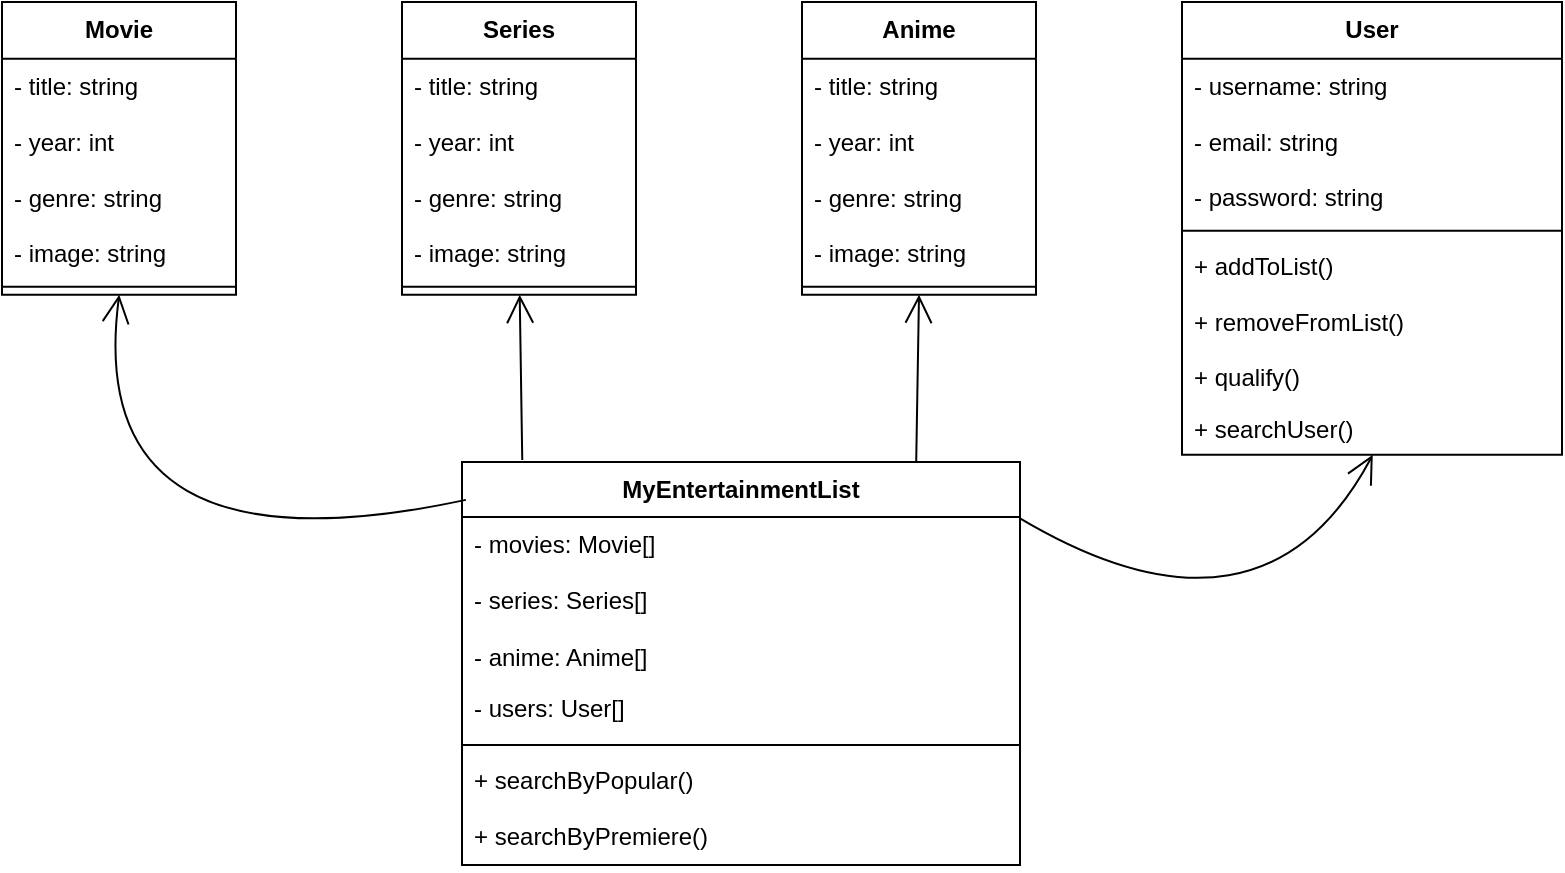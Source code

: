 <mxfile version="24.3.0" type="device">
  <diagram id="UZXJ_m2pab3PtxKkziKr" name="Página-1">
    <mxGraphModel dx="1674" dy="780" grid="1" gridSize="10" guides="1" tooltips="1" connect="1" arrows="1" fold="1" page="1" pageScale="1" pageWidth="827" pageHeight="1169" math="0" shadow="0">
      <root>
        <mxCell id="0" />
        <mxCell id="1" parent="0" />
        <mxCell id="2" value="Movie" style="swimlane;fontStyle=1;align=center;verticalAlign=top;childLayout=stackLayout;horizontal=1;startSize=28.4;horizontalStack=0;resizeParent=1;resizeParentMax=0;resizeLast=0;collapsible=0;marginBottom=0;" parent="1" vertex="1">
          <mxGeometry x="20" y="200" width="117" height="146.4" as="geometry" />
        </mxCell>
        <mxCell id="3" value="- title: string" style="text;strokeColor=none;fillColor=none;align=left;verticalAlign=top;spacingLeft=4;spacingRight=4;overflow=hidden;rotatable=0;points=[[0,0.5],[1,0.5]];portConstraint=eastwest;" parent="2" vertex="1">
          <mxGeometry y="28.4" width="117" height="28" as="geometry" />
        </mxCell>
        <mxCell id="4" value="- year: int" style="text;strokeColor=none;fillColor=none;align=left;verticalAlign=top;spacingLeft=4;spacingRight=4;overflow=hidden;rotatable=0;points=[[0,0.5],[1,0.5]];portConstraint=eastwest;" parent="2" vertex="1">
          <mxGeometry y="56.4" width="117" height="28" as="geometry" />
        </mxCell>
        <mxCell id="5" value="- genre: string" style="text;strokeColor=none;fillColor=none;align=left;verticalAlign=top;spacingLeft=4;spacingRight=4;overflow=hidden;rotatable=0;points=[[0,0.5],[1,0.5]];portConstraint=eastwest;" parent="2" vertex="1">
          <mxGeometry y="84.4" width="117" height="28" as="geometry" />
        </mxCell>
        <mxCell id="-aRihf_QjSl5-fY7ULlI-38" value="- image: string" style="text;strokeColor=none;fillColor=none;align=left;verticalAlign=top;spacingLeft=4;spacingRight=4;overflow=hidden;rotatable=0;points=[[0,0.5],[1,0.5]];portConstraint=eastwest;whiteSpace=wrap;html=1;" vertex="1" parent="2">
          <mxGeometry y="112.4" width="117" height="26" as="geometry" />
        </mxCell>
        <mxCell id="6" style="line;strokeWidth=1;fillColor=none;align=left;verticalAlign=middle;spacingTop=-1;spacingLeft=3;spacingRight=3;rotatable=0;labelPosition=right;points=[];portConstraint=eastwest;strokeColor=inherit;" parent="2" vertex="1">
          <mxGeometry y="138.4" width="117" height="8" as="geometry" />
        </mxCell>
        <mxCell id="8" value="Series" style="swimlane;fontStyle=1;align=center;verticalAlign=top;childLayout=stackLayout;horizontal=1;startSize=28.4;horizontalStack=0;resizeParent=1;resizeParentMax=0;resizeLast=0;collapsible=0;marginBottom=0;" parent="1" vertex="1">
          <mxGeometry x="220" y="200" width="117" height="146.4" as="geometry" />
        </mxCell>
        <mxCell id="9" value="- title: string" style="text;strokeColor=none;fillColor=none;align=left;verticalAlign=top;spacingLeft=4;spacingRight=4;overflow=hidden;rotatable=0;points=[[0,0.5],[1,0.5]];portConstraint=eastwest;" parent="8" vertex="1">
          <mxGeometry y="28.4" width="117" height="28" as="geometry" />
        </mxCell>
        <mxCell id="10" value="- year: int" style="text;strokeColor=none;fillColor=none;align=left;verticalAlign=top;spacingLeft=4;spacingRight=4;overflow=hidden;rotatable=0;points=[[0,0.5],[1,0.5]];portConstraint=eastwest;" parent="8" vertex="1">
          <mxGeometry y="56.4" width="117" height="28" as="geometry" />
        </mxCell>
        <mxCell id="11" value="- genre: string" style="text;strokeColor=none;fillColor=none;align=left;verticalAlign=top;spacingLeft=4;spacingRight=4;overflow=hidden;rotatable=0;points=[[0,0.5],[1,0.5]];portConstraint=eastwest;" parent="8" vertex="1">
          <mxGeometry y="84.4" width="117" height="28" as="geometry" />
        </mxCell>
        <mxCell id="-aRihf_QjSl5-fY7ULlI-39" value="- image: string" style="text;strokeColor=none;fillColor=none;align=left;verticalAlign=top;spacingLeft=4;spacingRight=4;overflow=hidden;rotatable=0;points=[[0,0.5],[1,0.5]];portConstraint=eastwest;whiteSpace=wrap;html=1;" vertex="1" parent="8">
          <mxGeometry y="112.4" width="117" height="26" as="geometry" />
        </mxCell>
        <mxCell id="12" style="line;strokeWidth=1;fillColor=none;align=left;verticalAlign=middle;spacingTop=-1;spacingLeft=3;spacingRight=3;rotatable=0;labelPosition=right;points=[];portConstraint=eastwest;strokeColor=inherit;" parent="8" vertex="1">
          <mxGeometry y="138.4" width="117" height="8" as="geometry" />
        </mxCell>
        <mxCell id="14" value="User" style="swimlane;fontStyle=1;align=center;verticalAlign=top;childLayout=stackLayout;horizontal=1;startSize=28.4;horizontalStack=0;resizeParent=1;resizeParentMax=0;resizeLast=0;collapsible=0;marginBottom=0;" parent="1" vertex="1">
          <mxGeometry x="610" y="200" width="190" height="226.4" as="geometry" />
        </mxCell>
        <mxCell id="15" value="- username: string" style="text;strokeColor=none;fillColor=none;align=left;verticalAlign=top;spacingLeft=4;spacingRight=4;overflow=hidden;rotatable=0;points=[[0,0.5],[1,0.5]];portConstraint=eastwest;" parent="14" vertex="1">
          <mxGeometry y="28.4" width="190" height="28" as="geometry" />
        </mxCell>
        <mxCell id="16" value="- email: string" style="text;strokeColor=none;fillColor=none;align=left;verticalAlign=top;spacingLeft=4;spacingRight=4;overflow=hidden;rotatable=0;points=[[0,0.5],[1,0.5]];portConstraint=eastwest;" parent="14" vertex="1">
          <mxGeometry y="56.4" width="190" height="28" as="geometry" />
        </mxCell>
        <mxCell id="-aRihf_QjSl5-fY7ULlI-29" value="- password: string" style="text;strokeColor=none;fillColor=none;align=left;verticalAlign=top;spacingLeft=4;spacingRight=4;overflow=hidden;rotatable=0;points=[[0,0.5],[1,0.5]];portConstraint=eastwest;whiteSpace=wrap;html=1;" vertex="1" parent="14">
          <mxGeometry y="84.4" width="190" height="26" as="geometry" />
        </mxCell>
        <mxCell id="17" style="line;strokeWidth=1;fillColor=none;align=left;verticalAlign=middle;spacingTop=-1;spacingLeft=3;spacingRight=3;rotatable=0;labelPosition=right;points=[];portConstraint=eastwest;strokeColor=inherit;" parent="14" vertex="1">
          <mxGeometry y="110.4" width="190" height="8" as="geometry" />
        </mxCell>
        <mxCell id="18" value="+ addToList()" style="text;strokeColor=none;fillColor=none;align=left;verticalAlign=top;spacingLeft=4;spacingRight=4;overflow=hidden;rotatable=0;points=[[0,0.5],[1,0.5]];portConstraint=eastwest;" parent="14" vertex="1">
          <mxGeometry y="118.4" width="190" height="28" as="geometry" />
        </mxCell>
        <mxCell id="19" value="+ removeFromList()" style="text;strokeColor=none;fillColor=none;align=left;verticalAlign=top;spacingLeft=4;spacingRight=4;overflow=hidden;rotatable=0;points=[[0,0.5],[1,0.5]];portConstraint=eastwest;" parent="14" vertex="1">
          <mxGeometry y="146.4" width="190" height="28" as="geometry" />
        </mxCell>
        <mxCell id="-aRihf_QjSl5-fY7ULlI-37" value="+ qualify()" style="text;strokeColor=none;fillColor=none;align=left;verticalAlign=top;spacingLeft=4;spacingRight=4;overflow=hidden;rotatable=0;points=[[0,0.5],[1,0.5]];portConstraint=eastwest;whiteSpace=wrap;html=1;" vertex="1" parent="14">
          <mxGeometry y="174.4" width="190" height="26" as="geometry" />
        </mxCell>
        <mxCell id="-aRihf_QjSl5-fY7ULlI-42" value="+ searchUser()" style="text;strokeColor=none;fillColor=none;align=left;verticalAlign=top;spacingLeft=4;spacingRight=4;overflow=hidden;rotatable=0;points=[[0,0.5],[1,0.5]];portConstraint=eastwest;whiteSpace=wrap;html=1;" vertex="1" parent="14">
          <mxGeometry y="200.4" width="190" height="26" as="geometry" />
        </mxCell>
        <mxCell id="20" value="MyEntertainmentList" style="swimlane;fontStyle=1;align=center;verticalAlign=top;childLayout=stackLayout;horizontal=1;startSize=27.5;horizontalStack=0;resizeParent=1;resizeParentMax=0;resizeLast=0;collapsible=0;marginBottom=0;" parent="1" vertex="1">
          <mxGeometry x="250" y="430" width="279" height="201.5" as="geometry" />
        </mxCell>
        <mxCell id="21" value="- movies: Movie[]" style="text;strokeColor=none;fillColor=none;align=left;verticalAlign=top;spacingLeft=4;spacingRight=4;overflow=hidden;rotatable=0;points=[[0,0.5],[1,0.5]];portConstraint=eastwest;" parent="20" vertex="1">
          <mxGeometry y="27.5" width="279" height="28" as="geometry" />
        </mxCell>
        <mxCell id="22" value="- series: Series[]" style="text;strokeColor=none;fillColor=none;align=left;verticalAlign=top;spacingLeft=4;spacingRight=4;overflow=hidden;rotatable=0;points=[[0,0.5],[1,0.5]];portConstraint=eastwest;" parent="20" vertex="1">
          <mxGeometry y="55.5" width="279" height="28" as="geometry" />
        </mxCell>
        <mxCell id="-aRihf_QjSl5-fY7ULlI-41" value="- anime: Anime[]" style="text;strokeColor=none;fillColor=none;align=left;verticalAlign=top;spacingLeft=4;spacingRight=4;overflow=hidden;rotatable=0;points=[[0,0.5],[1,0.5]];portConstraint=eastwest;whiteSpace=wrap;html=1;" vertex="1" parent="20">
          <mxGeometry y="83.5" width="279" height="26" as="geometry" />
        </mxCell>
        <mxCell id="23" value="- users: User[]" style="text;strokeColor=none;fillColor=none;align=left;verticalAlign=top;spacingLeft=4;spacingRight=4;overflow=hidden;rotatable=0;points=[[0,0.5],[1,0.5]];portConstraint=eastwest;" parent="20" vertex="1">
          <mxGeometry y="109.5" width="279" height="28" as="geometry" />
        </mxCell>
        <mxCell id="24" style="line;strokeWidth=1;fillColor=none;align=left;verticalAlign=middle;spacingTop=-1;spacingLeft=3;spacingRight=3;rotatable=0;labelPosition=right;points=[];portConstraint=eastwest;strokeColor=inherit;" parent="20" vertex="1">
          <mxGeometry y="137.5" width="279" height="8" as="geometry" />
        </mxCell>
        <mxCell id="25" value="+ searchByPopular()" style="text;strokeColor=none;fillColor=none;align=left;verticalAlign=top;spacingLeft=4;spacingRight=4;overflow=hidden;rotatable=0;points=[[0,0.5],[1,0.5]];portConstraint=eastwest;" parent="20" vertex="1">
          <mxGeometry y="145.5" width="279" height="28" as="geometry" />
        </mxCell>
        <mxCell id="26" value="+ searchByPremiere()" style="text;strokeColor=none;fillColor=none;align=left;verticalAlign=top;spacingLeft=4;spacingRight=4;overflow=hidden;rotatable=0;points=[[0,0.5],[1,0.5]];portConstraint=eastwest;" parent="20" vertex="1">
          <mxGeometry y="173.5" width="279" height="28" as="geometry" />
        </mxCell>
        <mxCell id="27" value="" style="curved=1;startArrow=open;startSize=12;endArrow=none;exitX=0.501;exitY=1;entryX=0.007;entryY=0.094;entryDx=0;entryDy=0;entryPerimeter=0;" parent="1" source="2" target="20" edge="1">
          <mxGeometry relative="1" as="geometry">
            <Array as="points">
              <mxPoint x="60" y="490" />
            </Array>
          </mxGeometry>
        </mxCell>
        <mxCell id="28" value="" style="curved=1;startArrow=open;startSize=12;endArrow=none;exitX=0.503;exitY=1;entryX=0.108;entryY=-0.005;entryDx=0;entryDy=0;entryPerimeter=0;" parent="1" source="8" target="20" edge="1">
          <mxGeometry relative="1" as="geometry">
            <Array as="points" />
          </mxGeometry>
        </mxCell>
        <mxCell id="29" value="" style="curved=1;startArrow=open;startSize=12;endArrow=none;exitX=0.502;exitY=1;entryX=1.001;entryY=0.139;" parent="1" source="14" target="20" edge="1">
          <mxGeometry relative="1" as="geometry">
            <Array as="points">
              <mxPoint x="650" y="530" />
            </Array>
          </mxGeometry>
        </mxCell>
        <mxCell id="-aRihf_QjSl5-fY7ULlI-30" value="Anime" style="swimlane;fontStyle=1;align=center;verticalAlign=top;childLayout=stackLayout;horizontal=1;startSize=28.4;horizontalStack=0;resizeParent=1;resizeParentMax=0;resizeLast=0;collapsible=0;marginBottom=0;" vertex="1" parent="1">
          <mxGeometry x="420" y="200" width="117" height="146.4" as="geometry" />
        </mxCell>
        <mxCell id="-aRihf_QjSl5-fY7ULlI-31" value="- title: string" style="text;strokeColor=none;fillColor=none;align=left;verticalAlign=top;spacingLeft=4;spacingRight=4;overflow=hidden;rotatable=0;points=[[0,0.5],[1,0.5]];portConstraint=eastwest;" vertex="1" parent="-aRihf_QjSl5-fY7ULlI-30">
          <mxGeometry y="28.4" width="117" height="28" as="geometry" />
        </mxCell>
        <mxCell id="-aRihf_QjSl5-fY7ULlI-32" value="- year: int" style="text;strokeColor=none;fillColor=none;align=left;verticalAlign=top;spacingLeft=4;spacingRight=4;overflow=hidden;rotatable=0;points=[[0,0.5],[1,0.5]];portConstraint=eastwest;" vertex="1" parent="-aRihf_QjSl5-fY7ULlI-30">
          <mxGeometry y="56.4" width="117" height="28" as="geometry" />
        </mxCell>
        <mxCell id="-aRihf_QjSl5-fY7ULlI-33" value="- genre: string" style="text;strokeColor=none;fillColor=none;align=left;verticalAlign=top;spacingLeft=4;spacingRight=4;overflow=hidden;rotatable=0;points=[[0,0.5],[1,0.5]];portConstraint=eastwest;" vertex="1" parent="-aRihf_QjSl5-fY7ULlI-30">
          <mxGeometry y="84.4" width="117" height="28" as="geometry" />
        </mxCell>
        <mxCell id="-aRihf_QjSl5-fY7ULlI-40" value="- image: string" style="text;strokeColor=none;fillColor=none;align=left;verticalAlign=top;spacingLeft=4;spacingRight=4;overflow=hidden;rotatable=0;points=[[0,0.5],[1,0.5]];portConstraint=eastwest;whiteSpace=wrap;html=1;" vertex="1" parent="-aRihf_QjSl5-fY7ULlI-30">
          <mxGeometry y="112.4" width="117" height="26" as="geometry" />
        </mxCell>
        <mxCell id="-aRihf_QjSl5-fY7ULlI-34" style="line;strokeWidth=1;fillColor=none;align=left;verticalAlign=middle;spacingTop=-1;spacingLeft=3;spacingRight=3;rotatable=0;labelPosition=right;points=[];portConstraint=eastwest;strokeColor=inherit;" vertex="1" parent="-aRihf_QjSl5-fY7ULlI-30">
          <mxGeometry y="138.4" width="117" height="8" as="geometry" />
        </mxCell>
        <mxCell id="-aRihf_QjSl5-fY7ULlI-36" value="" style="curved=1;startArrow=open;startSize=12;endArrow=none;exitX=0.5;exitY=1;entryX=0.814;entryY=0;entryDx=0;entryDy=0;exitDx=0;exitDy=0;entryPerimeter=0;" edge="1" parent="1" source="-aRihf_QjSl5-fY7ULlI-30" target="20">
          <mxGeometry relative="1" as="geometry">
            <Array as="points" />
            <mxPoint x="289" y="350" as="sourcePoint" />
            <mxPoint x="346" y="430" as="targetPoint" />
          </mxGeometry>
        </mxCell>
      </root>
    </mxGraphModel>
  </diagram>
</mxfile>

